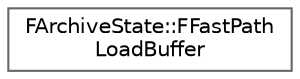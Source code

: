 digraph "Graphical Class Hierarchy"
{
 // INTERACTIVE_SVG=YES
 // LATEX_PDF_SIZE
  bgcolor="transparent";
  edge [fontname=Helvetica,fontsize=10,labelfontname=Helvetica,labelfontsize=10];
  node [fontname=Helvetica,fontsize=10,shape=box,height=0.2,width=0.4];
  rankdir="LR";
  Node0 [id="Node000000",label="FArchiveState::FFastPath\lLoadBuffer",height=0.2,width=0.4,color="grey40", fillcolor="white", style="filled",URL="$d3/d6f/structFArchiveState_1_1FFastPathLoadBuffer.html",tooltip=" "];
}
